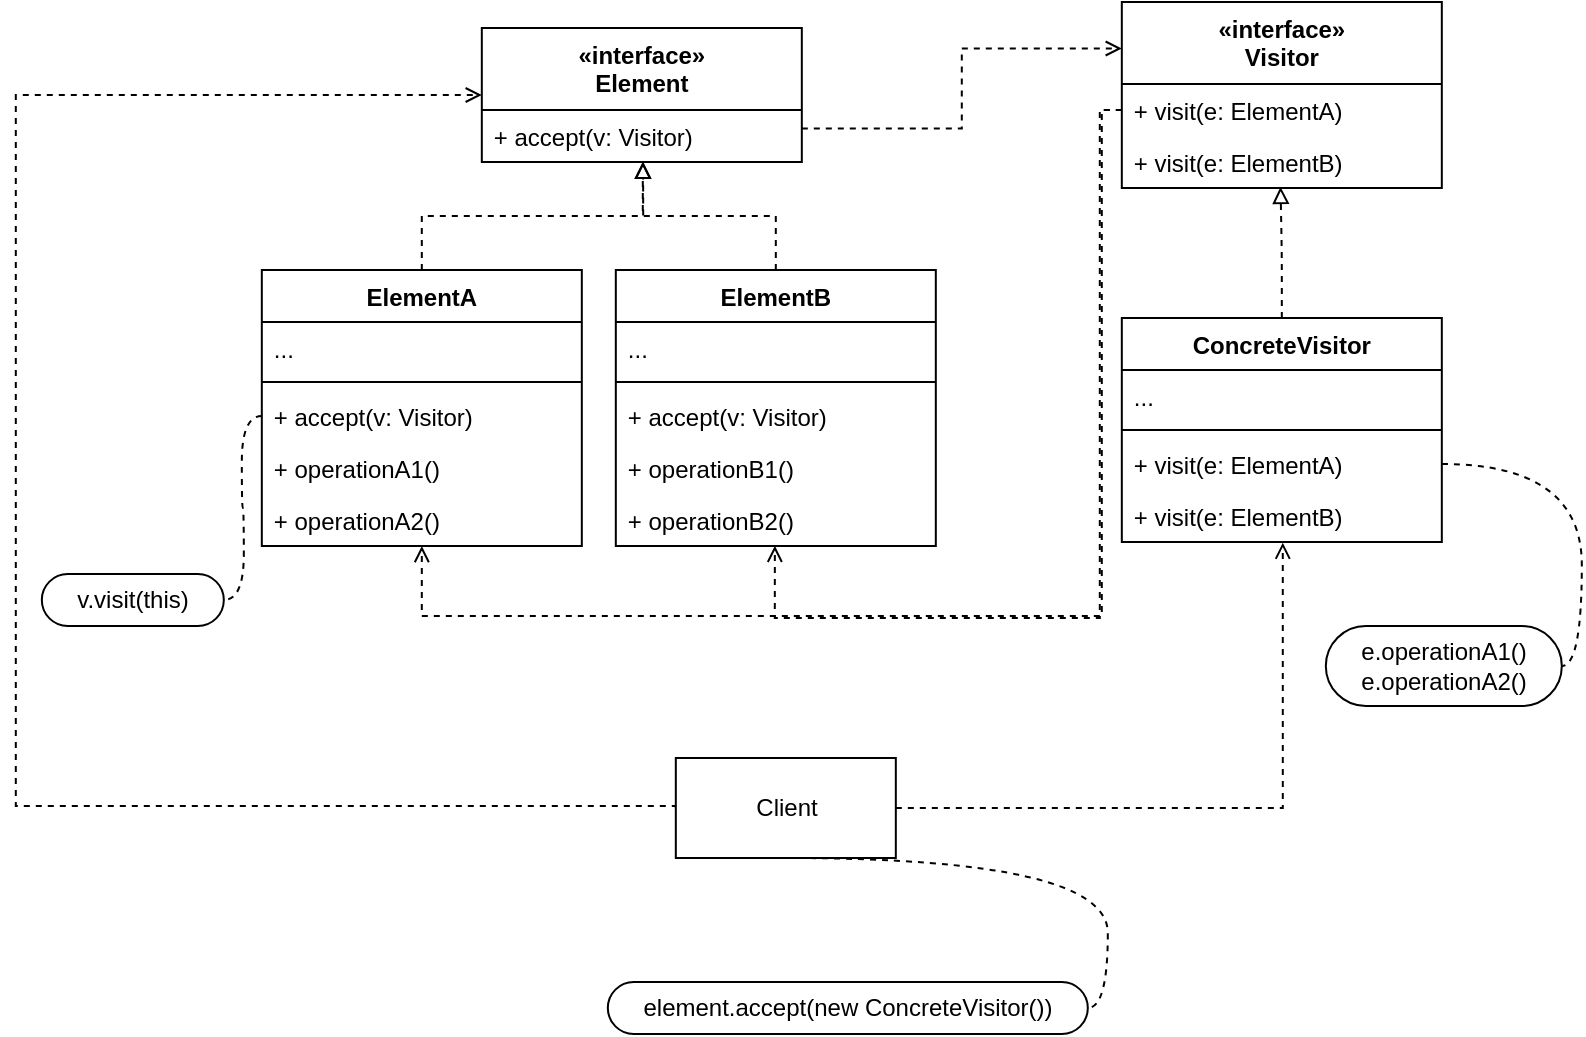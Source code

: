 <mxfile>
    <diagram id="vRgDQ98vkLg_dYakHFgG" name="Standard">
        <mxGraphModel dx="1374" dy="782" grid="0" gridSize="10" guides="1" tooltips="1" connect="1" arrows="1" fold="1" page="1" pageScale="1" pageWidth="827" pageHeight="1169" math="0" shadow="0">
            <root>
                <mxCell id="0"/>
                <mxCell id="1" parent="0"/>
                <mxCell id="11" value="«interface»&#10;Visitor" style="swimlane;fontStyle=1;align=center;verticalAlign=top;childLayout=stackLayout;horizontal=1;startSize=41;horizontalStack=0;resizeParent=1;resizeParentMax=0;resizeLast=0;collapsible=1;marginBottom=0;" parent="1" vertex="1">
                    <mxGeometry x="574.91" y="126" width="160" height="93" as="geometry"/>
                </mxCell>
                <mxCell id="14" value="+ visit(e: ElementA)" style="text;strokeColor=none;fillColor=none;align=left;verticalAlign=top;spacingLeft=4;spacingRight=4;overflow=hidden;rotatable=0;points=[[0,0.5],[1,0.5]];portConstraint=eastwest;" parent="11" vertex="1">
                    <mxGeometry y="41" width="160" height="26" as="geometry"/>
                </mxCell>
                <mxCell id="15" value="+ visit(e: ElementB)" style="text;strokeColor=none;fillColor=none;align=left;verticalAlign=top;spacingLeft=4;spacingRight=4;overflow=hidden;rotatable=0;points=[[0,0.5],[1,0.5]];portConstraint=eastwest;" parent="11" vertex="1">
                    <mxGeometry y="67" width="160" height="26" as="geometry"/>
                </mxCell>
                <mxCell id="37" style="edgeStyle=orthogonalEdgeStyle;html=1;exitX=0.5;exitY=0;exitDx=0;exitDy=0;entryX=0.496;entryY=0.978;entryDx=0;entryDy=0;entryPerimeter=0;dashed=1;endArrow=block;endFill=0;" parent="1" source="16" target="15" edge="1">
                    <mxGeometry relative="1" as="geometry"/>
                </mxCell>
                <mxCell id="16" value="ConcreteVisitor" style="swimlane;fontStyle=1;align=center;verticalAlign=top;childLayout=stackLayout;horizontal=1;startSize=26;horizontalStack=0;resizeParent=1;resizeParentMax=0;resizeLast=0;collapsible=1;marginBottom=0;" parent="1" vertex="1">
                    <mxGeometry x="574.91" y="284" width="160" height="112" as="geometry"/>
                </mxCell>
                <mxCell id="17" value="..." style="text;strokeColor=none;fillColor=none;align=left;verticalAlign=top;spacingLeft=4;spacingRight=4;overflow=hidden;rotatable=0;points=[[0,0.5],[1,0.5]];portConstraint=eastwest;" parent="16" vertex="1">
                    <mxGeometry y="26" width="160" height="26" as="geometry"/>
                </mxCell>
                <mxCell id="18" value="" style="line;strokeWidth=1;fillColor=none;align=left;verticalAlign=middle;spacingTop=-1;spacingLeft=3;spacingRight=3;rotatable=0;labelPosition=right;points=[];portConstraint=eastwest;" parent="16" vertex="1">
                    <mxGeometry y="52" width="160" height="8" as="geometry"/>
                </mxCell>
                <mxCell id="19" value="+ visit(e: ElementA)" style="text;strokeColor=none;fillColor=none;align=left;verticalAlign=top;spacingLeft=4;spacingRight=4;overflow=hidden;rotatable=0;points=[[0,0.5],[1,0.5]];portConstraint=eastwest;" parent="16" vertex="1">
                    <mxGeometry y="60" width="160" height="26" as="geometry"/>
                </mxCell>
                <mxCell id="20" value="+ visit(e: ElementB)" style="text;strokeColor=none;fillColor=none;align=left;verticalAlign=top;spacingLeft=4;spacingRight=4;overflow=hidden;rotatable=0;points=[[0,0.5],[1,0.5]];portConstraint=eastwest;" parent="16" vertex="1">
                    <mxGeometry y="86" width="160" height="26" as="geometry"/>
                </mxCell>
                <mxCell id="38" style="edgeStyle=orthogonalEdgeStyle;html=1;exitX=1;exitY=0.75;exitDx=0;exitDy=0;entryX=0;entryY=0.25;entryDx=0;entryDy=0;dashed=1;endArrow=open;endFill=0;rounded=0;" parent="1" source="26" target="11" edge="1">
                    <mxGeometry relative="1" as="geometry"/>
                </mxCell>
                <mxCell id="26" value="«interface»&#10;Element" style="swimlane;fontStyle=1;align=center;verticalAlign=top;childLayout=stackLayout;horizontal=1;startSize=41;horizontalStack=0;resizeParent=1;resizeParentMax=0;resizeLast=0;collapsible=1;marginBottom=0;" parent="1" vertex="1">
                    <mxGeometry x="254.91" y="139" width="160" height="67" as="geometry"/>
                </mxCell>
                <mxCell id="27" value="+ accept(v: Visitor)" style="text;strokeColor=none;fillColor=none;align=left;verticalAlign=top;spacingLeft=4;spacingRight=4;overflow=hidden;rotatable=0;points=[[0,0.5],[1,0.5]];portConstraint=eastwest;" parent="26" vertex="1">
                    <mxGeometry y="41" width="160" height="26" as="geometry"/>
                </mxCell>
                <mxCell id="36" style="edgeStyle=orthogonalEdgeStyle;html=1;exitX=0.5;exitY=0;exitDx=0;exitDy=0;entryX=0.504;entryY=0.995;entryDx=0;entryDy=0;entryPerimeter=0;endArrow=block;endFill=0;dashed=1;rounded=0;" parent="1" source="29" target="27" edge="1">
                    <mxGeometry relative="1" as="geometry"/>
                </mxCell>
                <mxCell id="29" value="ElementA" style="swimlane;fontStyle=1;align=center;verticalAlign=top;childLayout=stackLayout;horizontal=1;startSize=26;horizontalStack=0;resizeParent=1;resizeParentMax=0;resizeLast=0;collapsible=1;marginBottom=0;" parent="1" vertex="1">
                    <mxGeometry x="144.91" y="260" width="160" height="138" as="geometry"/>
                </mxCell>
                <mxCell id="30" value="..." style="text;strokeColor=none;fillColor=none;align=left;verticalAlign=top;spacingLeft=4;spacingRight=4;overflow=hidden;rotatable=0;points=[[0,0.5],[1,0.5]];portConstraint=eastwest;" parent="29" vertex="1">
                    <mxGeometry y="26" width="160" height="26" as="geometry"/>
                </mxCell>
                <mxCell id="31" value="" style="line;strokeWidth=1;fillColor=none;align=left;verticalAlign=middle;spacingTop=-1;spacingLeft=3;spacingRight=3;rotatable=0;labelPosition=right;points=[];portConstraint=eastwest;" parent="29" vertex="1">
                    <mxGeometry y="52" width="160" height="8" as="geometry"/>
                </mxCell>
                <mxCell id="32" value="+ accept(v: Visitor)" style="text;strokeColor=none;fillColor=none;align=left;verticalAlign=top;spacingLeft=4;spacingRight=4;overflow=hidden;rotatable=0;points=[[0,0.5],[1,0.5]];portConstraint=eastwest;" parent="29" vertex="1">
                    <mxGeometry y="60" width="160" height="26" as="geometry"/>
                </mxCell>
                <mxCell id="34" value="+ operationA1()" style="text;strokeColor=none;fillColor=none;align=left;verticalAlign=top;spacingLeft=4;spacingRight=4;overflow=hidden;rotatable=0;points=[[0,0.5],[1,0.5]];portConstraint=eastwest;" parent="29" vertex="1">
                    <mxGeometry y="86" width="160" height="26" as="geometry"/>
                </mxCell>
                <mxCell id="35" value="+ operationA2()" style="text;strokeColor=none;fillColor=none;align=left;verticalAlign=top;spacingLeft=4;spacingRight=4;overflow=hidden;rotatable=0;points=[[0,0.5],[1,0.5]];portConstraint=eastwest;" parent="29" vertex="1">
                    <mxGeometry y="112" width="160" height="26" as="geometry"/>
                </mxCell>
                <mxCell id="45" style="edgeStyle=orthogonalEdgeStyle;rounded=0;html=1;exitX=0.5;exitY=0;exitDx=0;exitDy=0;endArrow=block;endFill=0;entryX=0.503;entryY=0.996;entryDx=0;entryDy=0;entryPerimeter=0;dashed=1;" parent="1" source="39" target="27" edge="1">
                    <mxGeometry relative="1" as="geometry">
                        <mxPoint x="335.481" y="207.571" as="targetPoint"/>
                    </mxGeometry>
                </mxCell>
                <mxCell id="39" value="ElementB" style="swimlane;fontStyle=1;align=center;verticalAlign=top;childLayout=stackLayout;horizontal=1;startSize=26;horizontalStack=0;resizeParent=1;resizeParentMax=0;resizeLast=0;collapsible=1;marginBottom=0;" parent="1" vertex="1">
                    <mxGeometry x="321.91" y="260" width="160" height="138" as="geometry"/>
                </mxCell>
                <mxCell id="40" value="..." style="text;strokeColor=none;fillColor=none;align=left;verticalAlign=top;spacingLeft=4;spacingRight=4;overflow=hidden;rotatable=0;points=[[0,0.5],[1,0.5]];portConstraint=eastwest;" parent="39" vertex="1">
                    <mxGeometry y="26" width="160" height="26" as="geometry"/>
                </mxCell>
                <mxCell id="41" value="" style="line;strokeWidth=1;fillColor=none;align=left;verticalAlign=middle;spacingTop=-1;spacingLeft=3;spacingRight=3;rotatable=0;labelPosition=right;points=[];portConstraint=eastwest;" parent="39" vertex="1">
                    <mxGeometry y="52" width="160" height="8" as="geometry"/>
                </mxCell>
                <mxCell id="42" value="+ accept(v: Visitor)" style="text;strokeColor=none;fillColor=none;align=left;verticalAlign=top;spacingLeft=4;spacingRight=4;overflow=hidden;rotatable=0;points=[[0,0.5],[1,0.5]];portConstraint=eastwest;" parent="39" vertex="1">
                    <mxGeometry y="60" width="160" height="26" as="geometry"/>
                </mxCell>
                <mxCell id="43" value="+ operationB1()" style="text;strokeColor=none;fillColor=none;align=left;verticalAlign=top;spacingLeft=4;spacingRight=4;overflow=hidden;rotatable=0;points=[[0,0.5],[1,0.5]];portConstraint=eastwest;" parent="39" vertex="1">
                    <mxGeometry y="86" width="160" height="26" as="geometry"/>
                </mxCell>
                <mxCell id="44" value="+ operationB2()" style="text;strokeColor=none;fillColor=none;align=left;verticalAlign=top;spacingLeft=4;spacingRight=4;overflow=hidden;rotatable=0;points=[[0,0.5],[1,0.5]];portConstraint=eastwest;" parent="39" vertex="1">
                    <mxGeometry y="112" width="160" height="26" as="geometry"/>
                </mxCell>
                <mxCell id="46" style="edgeStyle=orthogonalEdgeStyle;rounded=0;html=1;exitX=0;exitY=0.5;exitDx=0;exitDy=0;entryX=0.5;entryY=1;entryDx=0;entryDy=0;dashed=1;endArrow=open;endFill=0;" parent="1" source="14" target="29" edge="1">
                    <mxGeometry relative="1" as="geometry">
                        <Array as="points">
                            <mxPoint x="564.91" y="180"/>
                            <mxPoint x="564.91" y="433"/>
                            <mxPoint x="224.91" y="433"/>
                        </Array>
                    </mxGeometry>
                </mxCell>
                <mxCell id="47" style="edgeStyle=orthogonalEdgeStyle;rounded=0;html=1;exitX=0;exitY=0.5;exitDx=0;exitDy=0;entryX=0.497;entryY=0.996;entryDx=0;entryDy=0;entryPerimeter=0;dashed=1;endArrow=open;endFill=0;" parent="1" source="14" target="44" edge="1">
                    <mxGeometry relative="1" as="geometry">
                        <Array as="points">
                            <mxPoint x="563.91" y="180"/>
                            <mxPoint x="563.91" y="434"/>
                            <mxPoint x="401.91" y="434"/>
                        </Array>
                    </mxGeometry>
                </mxCell>
                <mxCell id="50" value="e.operationA1()&lt;br&gt;e.operationA2()" style="whiteSpace=wrap;html=1;rounded=1;arcSize=50;align=center;verticalAlign=middle;strokeWidth=1;autosize=1;spacing=4;treeFolding=1;treeMoving=1;newEdgeStyle={&quot;edgeStyle&quot;:&quot;entityRelationEdgeStyle&quot;,&quot;startArrow&quot;:&quot;none&quot;,&quot;endArrow&quot;:&quot;none&quot;,&quot;segment&quot;:10,&quot;curved&quot;:1};" parent="1" vertex="1">
                    <mxGeometry x="676.91" y="438" width="118" height="40" as="geometry"/>
                </mxCell>
                <mxCell id="51" value="" style="edgeStyle=entityRelationEdgeStyle;startArrow=none;endArrow=none;segment=10;curved=1;rounded=0;dashed=1;exitX=1;exitY=0.5;exitDx=0;exitDy=0;" parent="1" source="19" target="50" edge="1">
                    <mxGeometry relative="1" as="geometry">
                        <mxPoint x="640.91" y="539" as="sourcePoint"/>
                    </mxGeometry>
                </mxCell>
                <mxCell id="52" value="v.visit(this)" style="whiteSpace=wrap;html=1;rounded=1;arcSize=50;align=center;verticalAlign=middle;strokeWidth=1;autosize=1;spacing=4;treeFolding=1;treeMoving=1;newEdgeStyle={&quot;edgeStyle&quot;:&quot;entityRelationEdgeStyle&quot;,&quot;startArrow&quot;:&quot;none&quot;,&quot;endArrow&quot;:&quot;none&quot;,&quot;segment&quot;:10,&quot;curved&quot;:1};" parent="1" vertex="1">
                    <mxGeometry x="34.91" y="412" width="91" height="26" as="geometry"/>
                </mxCell>
                <mxCell id="53" value="" style="edgeStyle=entityRelationEdgeStyle;startArrow=none;endArrow=none;segment=10;curved=1;rounded=0;dashed=1;exitX=0;exitY=0.5;exitDx=0;exitDy=0;" parent="1" source="32" target="52" edge="1">
                    <mxGeometry relative="1" as="geometry">
                        <mxPoint x="129.91" y="332" as="sourcePoint"/>
                    </mxGeometry>
                </mxCell>
                <mxCell id="58" style="edgeStyle=orthogonalEdgeStyle;rounded=0;html=1;exitX=0;exitY=0.5;exitDx=0;exitDy=0;entryX=0;entryY=0.5;entryDx=0;entryDy=0;dashed=1;endArrow=open;endFill=0;" parent="1" source="55" target="26" edge="1">
                    <mxGeometry relative="1" as="geometry">
                        <Array as="points">
                            <mxPoint x="21.91" y="528"/>
                            <mxPoint x="21.91" y="173"/>
                        </Array>
                    </mxGeometry>
                </mxCell>
                <mxCell id="59" style="edgeStyle=orthogonalEdgeStyle;rounded=0;html=1;exitX=1;exitY=0.5;exitDx=0;exitDy=0;entryX=0.503;entryY=1.013;entryDx=0;entryDy=0;entryPerimeter=0;dashed=1;endArrow=open;endFill=0;" parent="1" source="55" target="20" edge="1">
                    <mxGeometry relative="1" as="geometry">
                        <Array as="points">
                            <mxPoint x="655.91" y="529"/>
                        </Array>
                    </mxGeometry>
                </mxCell>
                <mxCell id="55" value="Client" style="html=1;" parent="1" vertex="1">
                    <mxGeometry x="351.91" y="504" width="110" height="50" as="geometry"/>
                </mxCell>
                <mxCell id="56" value="element.accept(new ConcreteVisitor())" style="whiteSpace=wrap;html=1;rounded=1;arcSize=50;align=center;verticalAlign=middle;strokeWidth=1;autosize=1;spacing=4;treeFolding=1;treeMoving=1;newEdgeStyle={&quot;edgeStyle&quot;:&quot;entityRelationEdgeStyle&quot;,&quot;startArrow&quot;:&quot;none&quot;,&quot;endArrow&quot;:&quot;none&quot;,&quot;segment&quot;:10,&quot;curved&quot;:1};" parent="1" vertex="1">
                    <mxGeometry x="317.91" y="616" width="240" height="26" as="geometry"/>
                </mxCell>
                <mxCell id="57" value="" style="edgeStyle=entityRelationEdgeStyle;startArrow=none;endArrow=none;segment=10;curved=1;rounded=0;dashed=1;exitX=0.5;exitY=1;exitDx=0;exitDy=0;" parent="1" source="55" target="56" edge="1">
                    <mxGeometry relative="1" as="geometry">
                        <mxPoint x="361.91" y="656" as="sourcePoint"/>
                    </mxGeometry>
                </mxCell>
            </root>
        </mxGraphModel>
    </diagram>
    <diagram id="1fpVlSIzoPSGSujkEoSe" name="Practice">
        <mxGraphModel dx="1374" dy="782" grid="0" gridSize="10" guides="1" tooltips="1" connect="1" arrows="1" fold="1" page="1" pageScale="1" pageWidth="827" pageHeight="1169" math="0" shadow="0">
            <root>
                <mxCell id="QBLW-IhSsPMbgD3-t-WC-0"/>
                <mxCell id="QBLW-IhSsPMbgD3-t-WC-1" parent="QBLW-IhSsPMbgD3-t-WC-0"/>
                <mxCell id="aEX_5XXm_4gWWt2EB0M2-5" value="«interface»&#10;Visitor" style="swimlane;fontStyle=1;align=center;verticalAlign=top;childLayout=stackLayout;horizontal=1;startSize=41;horizontalStack=0;resizeParent=1;resizeParentMax=0;resizeLast=0;collapsible=1;marginBottom=0;" vertex="1" parent="QBLW-IhSsPMbgD3-t-WC-1">
                    <mxGeometry x="505" y="131" width="233" height="93" as="geometry"/>
                </mxCell>
                <mxCell id="aEX_5XXm_4gWWt2EB0M2-6" value="+ feedMortarShell(e: MortarTeam)" style="text;strokeColor=none;fillColor=none;align=left;verticalAlign=top;spacingLeft=4;spacingRight=4;overflow=hidden;rotatable=0;points=[[0,0.5],[1,0.5]];portConstraint=eastwest;" vertex="1" parent="aEX_5XXm_4gWWt2EB0M2-5">
                    <mxGeometry y="41" width="233" height="26" as="geometry"/>
                </mxCell>
                <mxCell id="aEX_5XXm_4gWWt2EB0M2-7" value="+ feedHighCaliberAmmo(e: Sniper)" style="text;strokeColor=none;fillColor=none;align=left;verticalAlign=top;spacingLeft=4;spacingRight=4;overflow=hidden;rotatable=0;points=[[0,0.5],[1,0.5]];portConstraint=eastwest;" vertex="1" parent="aEX_5XXm_4gWWt2EB0M2-5">
                    <mxGeometry y="67" width="233" height="26" as="geometry"/>
                </mxCell>
                <mxCell id="aEX_5XXm_4gWWt2EB0M2-16" style="edgeStyle=none;html=1;exitX=0.5;exitY=0;exitDx=0;exitDy=0;entryX=0.5;entryY=1;entryDx=0;entryDy=0;endArrow=block;endFill=0;dashed=1;" edge="1" parent="QBLW-IhSsPMbgD3-t-WC-1" source="aEX_5XXm_4gWWt2EB0M2-8" target="aEX_5XXm_4gWWt2EB0M2-5">
                    <mxGeometry relative="1" as="geometry"/>
                </mxCell>
                <mxCell id="aEX_5XXm_4gWWt2EB0M2-8" value="AmmoTruck" style="swimlane;fontStyle=1;align=center;verticalAlign=top;childLayout=stackLayout;horizontal=1;startSize=26;horizontalStack=0;resizeParent=1;resizeParentMax=0;resizeLast=0;collapsible=1;marginBottom=0;" vertex="1" parent="QBLW-IhSsPMbgD3-t-WC-1">
                    <mxGeometry x="505" y="299" width="233" height="112" as="geometry"/>
                </mxCell>
                <mxCell id="aEX_5XXm_4gWWt2EB0M2-9" value="- storage: number" style="text;strokeColor=none;fillColor=none;align=left;verticalAlign=top;spacingLeft=4;spacingRight=4;overflow=hidden;rotatable=0;points=[[0,0.5],[1,0.5]];portConstraint=eastwest;" vertex="1" parent="aEX_5XXm_4gWWt2EB0M2-8">
                    <mxGeometry y="26" width="233" height="26" as="geometry"/>
                </mxCell>
                <mxCell id="aEX_5XXm_4gWWt2EB0M2-10" value="" style="line;strokeWidth=1;fillColor=none;align=left;verticalAlign=middle;spacingTop=-1;spacingLeft=3;spacingRight=3;rotatable=0;labelPosition=right;points=[];portConstraint=eastwest;" vertex="1" parent="aEX_5XXm_4gWWt2EB0M2-8">
                    <mxGeometry y="52" width="233" height="8" as="geometry"/>
                </mxCell>
                <mxCell id="aEX_5XXm_4gWWt2EB0M2-14" value="+ feedMortalShell(e: MortalTeam)" style="text;strokeColor=none;fillColor=none;align=left;verticalAlign=top;spacingLeft=4;spacingRight=4;overflow=hidden;rotatable=0;points=[[0,0.5],[1,0.5]];portConstraint=eastwest;" vertex="1" parent="aEX_5XXm_4gWWt2EB0M2-8">
                    <mxGeometry y="60" width="233" height="26" as="geometry"/>
                </mxCell>
                <mxCell id="aEX_5XXm_4gWWt2EB0M2-15" value="+ feedHighCaliberAmmo(e: Sniper)" style="text;strokeColor=none;fillColor=none;align=left;verticalAlign=top;spacingLeft=4;spacingRight=4;overflow=hidden;rotatable=0;points=[[0,0.5],[1,0.5]];portConstraint=eastwest;" vertex="1" parent="aEX_5XXm_4gWWt2EB0M2-8">
                    <mxGeometry y="86" width="233" height="26" as="geometry"/>
                </mxCell>
                <mxCell id="aEX_5XXm_4gWWt2EB0M2-38" style="edgeStyle=orthogonalEdgeStyle;rounded=0;html=1;exitX=1;exitY=0.25;exitDx=0;exitDy=0;entryX=0;entryY=0.25;entryDx=0;entryDy=0;dashed=1;endArrow=open;endFill=0;" edge="1" parent="QBLW-IhSsPMbgD3-t-WC-1" source="aEX_5XXm_4gWWt2EB0M2-17" target="aEX_5XXm_4gWWt2EB0M2-5">
                    <mxGeometry relative="1" as="geometry"/>
                </mxCell>
                <mxCell id="aEX_5XXm_4gWWt2EB0M2-17" value="«interface»&#10;Element" style="swimlane;fontStyle=1;align=center;verticalAlign=top;childLayout=stackLayout;horizontal=1;startSize=36;horizontalStack=0;resizeParent=1;resizeParentMax=0;resizeLast=0;collapsible=1;marginBottom=0;" vertex="1" parent="QBLW-IhSsPMbgD3-t-WC-1">
                    <mxGeometry x="183" y="139" width="160" height="62" as="geometry"/>
                </mxCell>
                <mxCell id="aEX_5XXm_4gWWt2EB0M2-20" value="+ accept(v: Visitor)" style="text;strokeColor=none;fillColor=none;align=left;verticalAlign=top;spacingLeft=4;spacingRight=4;overflow=hidden;rotatable=0;points=[[0,0.5],[1,0.5]];portConstraint=eastwest;" vertex="1" parent="aEX_5XXm_4gWWt2EB0M2-17">
                    <mxGeometry y="36" width="160" height="26" as="geometry"/>
                </mxCell>
                <mxCell id="aEX_5XXm_4gWWt2EB0M2-34" style="edgeStyle=orthogonalEdgeStyle;html=1;exitX=0.5;exitY=0;exitDx=0;exitDy=0;entryX=0.497;entryY=0.996;entryDx=0;entryDy=0;entryPerimeter=0;dashed=1;endArrow=block;endFill=0;rounded=0;" edge="1" parent="QBLW-IhSsPMbgD3-t-WC-1" source="aEX_5XXm_4gWWt2EB0M2-22" target="aEX_5XXm_4gWWt2EB0M2-20">
                    <mxGeometry relative="1" as="geometry"/>
                </mxCell>
                <mxCell id="aEX_5XXm_4gWWt2EB0M2-22" value="MortarTeam" style="swimlane;fontStyle=1;align=center;verticalAlign=top;childLayout=stackLayout;horizontal=1;startSize=26;horizontalStack=0;resizeParent=1;resizeParentMax=0;resizeLast=0;collapsible=1;marginBottom=0;" vertex="1" parent="QBLW-IhSsPMbgD3-t-WC-1">
                    <mxGeometry x="90" y="251.5" width="160" height="138" as="geometry"/>
                </mxCell>
                <mxCell id="aEX_5XXm_4gWWt2EB0M2-23" value="- shells: number" style="text;strokeColor=none;fillColor=none;align=left;verticalAlign=top;spacingLeft=4;spacingRight=4;overflow=hidden;rotatable=0;points=[[0,0.5],[1,0.5]];portConstraint=eastwest;" vertex="1" parent="aEX_5XXm_4gWWt2EB0M2-22">
                    <mxGeometry y="26" width="160" height="26" as="geometry"/>
                </mxCell>
                <mxCell id="aEX_5XXm_4gWWt2EB0M2-24" value="" style="line;strokeWidth=1;fillColor=none;align=left;verticalAlign=middle;spacingTop=-1;spacingLeft=3;spacingRight=3;rotatable=0;labelPosition=right;points=[];portConstraint=eastwest;" vertex="1" parent="aEX_5XXm_4gWWt2EB0M2-22">
                    <mxGeometry y="52" width="160" height="8" as="geometry"/>
                </mxCell>
                <mxCell id="aEX_5XXm_4gWWt2EB0M2-25" value="+ accept(v: Visitor)" style="text;strokeColor=none;fillColor=none;align=left;verticalAlign=top;spacingLeft=4;spacingRight=4;overflow=hidden;rotatable=0;points=[[0,0.5],[1,0.5]];portConstraint=eastwest;" vertex="1" parent="aEX_5XXm_4gWWt2EB0M2-22">
                    <mxGeometry y="60" width="160" height="26" as="geometry"/>
                </mxCell>
                <mxCell id="aEX_5XXm_4gWWt2EB0M2-26" value="+ getShell(): number" style="text;strokeColor=none;fillColor=none;align=left;verticalAlign=top;spacingLeft=4;spacingRight=4;overflow=hidden;rotatable=0;points=[[0,0.5],[1,0.5]];portConstraint=eastwest;" vertex="1" parent="aEX_5XXm_4gWWt2EB0M2-22">
                    <mxGeometry y="86" width="160" height="26" as="geometry"/>
                </mxCell>
                <mxCell id="aEX_5XXm_4gWWt2EB0M2-27" value="+ setShell(s: number)" style="text;strokeColor=none;fillColor=none;align=left;verticalAlign=top;spacingLeft=4;spacingRight=4;overflow=hidden;rotatable=0;points=[[0,0.5],[1,0.5]];portConstraint=eastwest;" vertex="1" parent="aEX_5XXm_4gWWt2EB0M2-22">
                    <mxGeometry y="112" width="160" height="26" as="geometry"/>
                </mxCell>
                <mxCell id="aEX_5XXm_4gWWt2EB0M2-35" style="edgeStyle=orthogonalEdgeStyle;rounded=0;html=1;exitX=0.5;exitY=0;exitDx=0;exitDy=0;entryX=0.497;entryY=0.997;entryDx=0;entryDy=0;entryPerimeter=0;dashed=1;endArrow=block;endFill=0;" edge="1" parent="QBLW-IhSsPMbgD3-t-WC-1" source="aEX_5XXm_4gWWt2EB0M2-28" target="aEX_5XXm_4gWWt2EB0M2-20">
                    <mxGeometry relative="1" as="geometry"/>
                </mxCell>
                <mxCell id="aEX_5XXm_4gWWt2EB0M2-28" value="Sniper" style="swimlane;fontStyle=1;align=center;verticalAlign=top;childLayout=stackLayout;horizontal=1;startSize=26;horizontalStack=0;resizeParent=1;resizeParentMax=0;resizeLast=0;collapsible=1;marginBottom=0;" vertex="1" parent="QBLW-IhSsPMbgD3-t-WC-1">
                    <mxGeometry x="272" y="251.5" width="160" height="138" as="geometry"/>
                </mxCell>
                <mxCell id="aEX_5XXm_4gWWt2EB0M2-29" value="- ammo: number" style="text;strokeColor=none;fillColor=none;align=left;verticalAlign=top;spacingLeft=4;spacingRight=4;overflow=hidden;rotatable=0;points=[[0,0.5],[1,0.5]];portConstraint=eastwest;" vertex="1" parent="aEX_5XXm_4gWWt2EB0M2-28">
                    <mxGeometry y="26" width="160" height="26" as="geometry"/>
                </mxCell>
                <mxCell id="aEX_5XXm_4gWWt2EB0M2-30" value="" style="line;strokeWidth=1;fillColor=none;align=left;verticalAlign=middle;spacingTop=-1;spacingLeft=3;spacingRight=3;rotatable=0;labelPosition=right;points=[];portConstraint=eastwest;" vertex="1" parent="aEX_5XXm_4gWWt2EB0M2-28">
                    <mxGeometry y="52" width="160" height="8" as="geometry"/>
                </mxCell>
                <mxCell id="aEX_5XXm_4gWWt2EB0M2-31" value="+ accept(v: Visitor)" style="text;strokeColor=none;fillColor=none;align=left;verticalAlign=top;spacingLeft=4;spacingRight=4;overflow=hidden;rotatable=0;points=[[0,0.5],[1,0.5]];portConstraint=eastwest;" vertex="1" parent="aEX_5XXm_4gWWt2EB0M2-28">
                    <mxGeometry y="60" width="160" height="26" as="geometry"/>
                </mxCell>
                <mxCell id="aEX_5XXm_4gWWt2EB0M2-32" value="+ getAmmo(): number" style="text;strokeColor=none;fillColor=none;align=left;verticalAlign=top;spacingLeft=4;spacingRight=4;overflow=hidden;rotatable=0;points=[[0,0.5],[1,0.5]];portConstraint=eastwest;" vertex="1" parent="aEX_5XXm_4gWWt2EB0M2-28">
                    <mxGeometry y="86" width="160" height="26" as="geometry"/>
                </mxCell>
                <mxCell id="aEX_5XXm_4gWWt2EB0M2-33" value="+ setAmmo(s: number)" style="text;strokeColor=none;fillColor=none;align=left;verticalAlign=top;spacingLeft=4;spacingRight=4;overflow=hidden;rotatable=0;points=[[0,0.5],[1,0.5]];portConstraint=eastwest;" vertex="1" parent="aEX_5XXm_4gWWt2EB0M2-28">
                    <mxGeometry y="112" width="160" height="26" as="geometry"/>
                </mxCell>
                <mxCell id="aEX_5XXm_4gWWt2EB0M2-36" style="edgeStyle=orthogonalEdgeStyle;rounded=0;html=1;exitX=0;exitY=0.5;exitDx=0;exitDy=0;entryX=0.499;entryY=1.004;entryDx=0;entryDy=0;entryPerimeter=0;dashed=1;endArrow=open;endFill=0;" edge="1" parent="QBLW-IhSsPMbgD3-t-WC-1" source="aEX_5XXm_4gWWt2EB0M2-6" target="aEX_5XXm_4gWWt2EB0M2-33">
                    <mxGeometry relative="1" as="geometry">
                        <Array as="points">
                            <mxPoint x="468" y="185"/>
                            <mxPoint x="468" y="412"/>
                            <mxPoint x="352" y="412"/>
                        </Array>
                    </mxGeometry>
                </mxCell>
                <mxCell id="aEX_5XXm_4gWWt2EB0M2-37" style="edgeStyle=orthogonalEdgeStyle;rounded=0;html=1;exitX=0;exitY=0.5;exitDx=0;exitDy=0;entryX=0.474;entryY=1.014;entryDx=0;entryDy=0;entryPerimeter=0;dashed=1;endArrow=open;endFill=0;" edge="1" parent="QBLW-IhSsPMbgD3-t-WC-1" source="aEX_5XXm_4gWWt2EB0M2-6" target="aEX_5XXm_4gWWt2EB0M2-27">
                    <mxGeometry relative="1" as="geometry">
                        <Array as="points">
                            <mxPoint x="468" y="185"/>
                            <mxPoint x="468" y="412"/>
                            <mxPoint x="166" y="412"/>
                        </Array>
                    </mxGeometry>
                </mxCell>
            </root>
        </mxGraphModel>
    </diagram>
</mxfile>